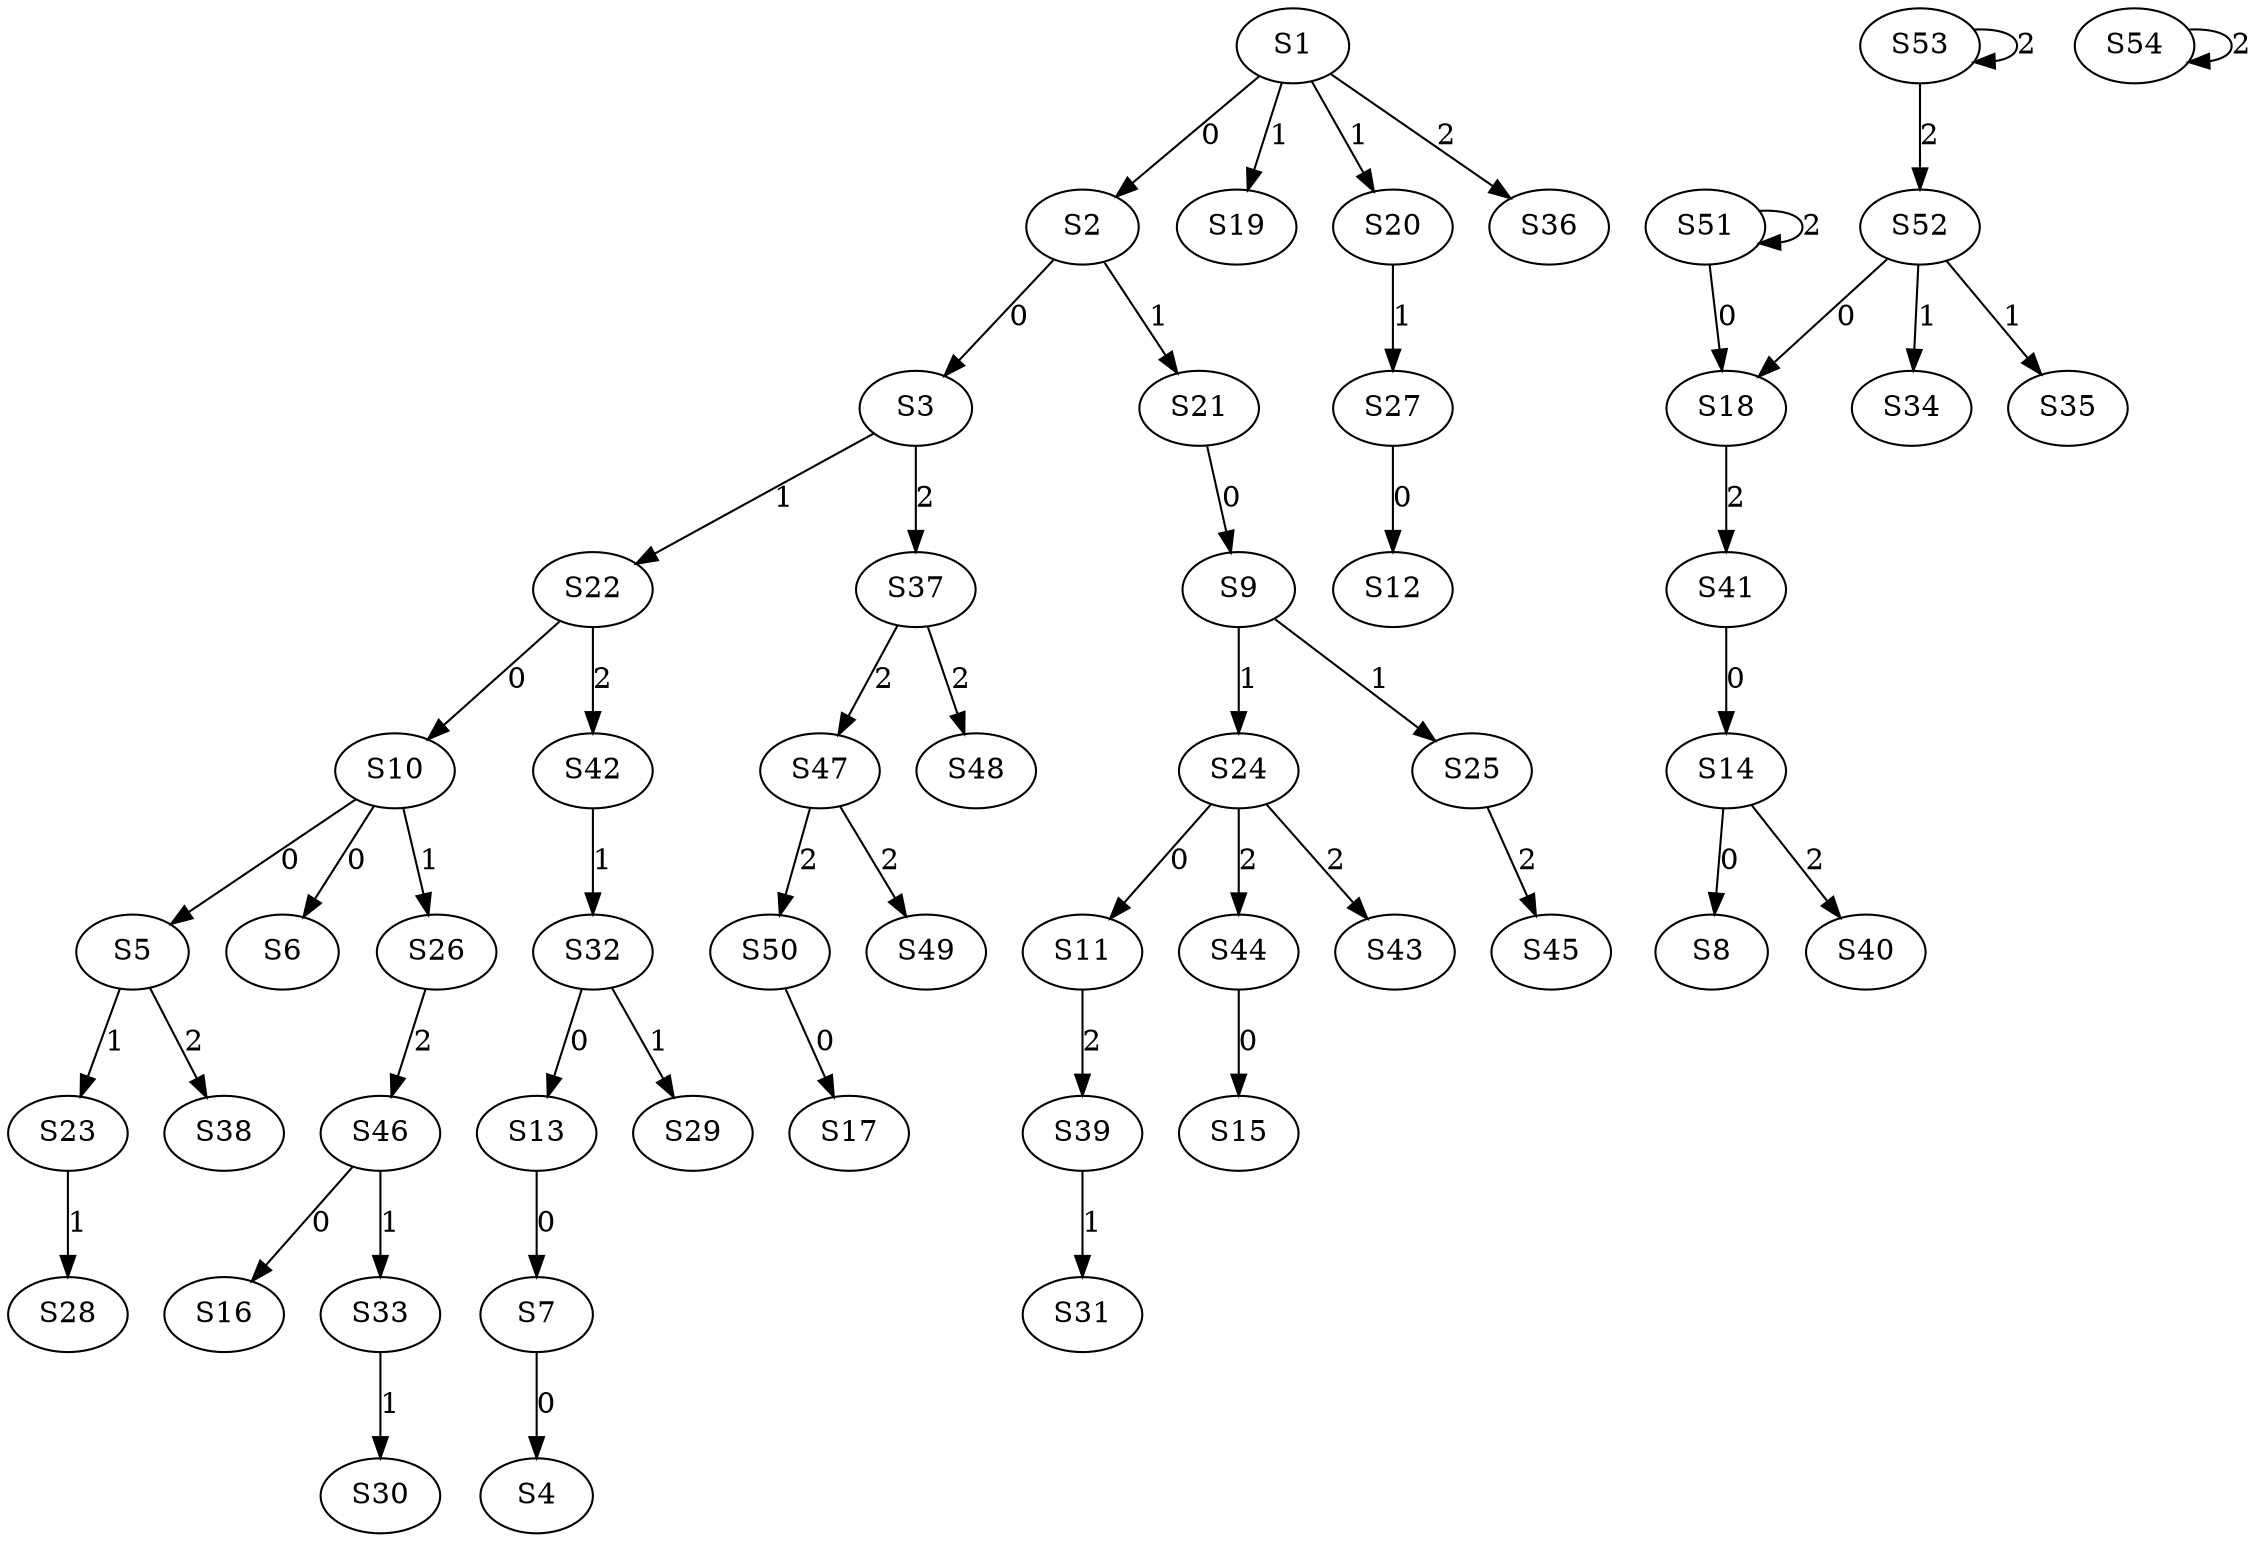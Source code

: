 strict digraph {
	S1 -> S2 [ label = 0 ];
	S2 -> S3 [ label = 0 ];
	S7 -> S4 [ label = 0 ];
	S10 -> S5 [ label = 0 ];
	S10 -> S6 [ label = 0 ];
	S13 -> S7 [ label = 0 ];
	S14 -> S8 [ label = 0 ];
	S21 -> S9 [ label = 0 ];
	S22 -> S10 [ label = 0 ];
	S24 -> S11 [ label = 0 ];
	S27 -> S12 [ label = 0 ];
	S32 -> S13 [ label = 0 ];
	S41 -> S14 [ label = 0 ];
	S44 -> S15 [ label = 0 ];
	S46 -> S16 [ label = 0 ];
	S50 -> S17 [ label = 0 ];
	S51 -> S18 [ label = 0 ];
	S1 -> S19 [ label = 1 ];
	S1 -> S20 [ label = 1 ];
	S2 -> S21 [ label = 1 ];
	S3 -> S22 [ label = 1 ];
	S5 -> S23 [ label = 1 ];
	S9 -> S24 [ label = 1 ];
	S9 -> S25 [ label = 1 ];
	S10 -> S26 [ label = 1 ];
	S20 -> S27 [ label = 1 ];
	S23 -> S28 [ label = 1 ];
	S32 -> S29 [ label = 1 ];
	S33 -> S30 [ label = 1 ];
	S39 -> S31 [ label = 1 ];
	S42 -> S32 [ label = 1 ];
	S46 -> S33 [ label = 1 ];
	S52 -> S34 [ label = 1 ];
	S52 -> S35 [ label = 1 ];
	S1 -> S36 [ label = 2 ];
	S3 -> S37 [ label = 2 ];
	S5 -> S38 [ label = 2 ];
	S11 -> S39 [ label = 2 ];
	S14 -> S40 [ label = 2 ];
	S18 -> S41 [ label = 2 ];
	S22 -> S42 [ label = 2 ];
	S24 -> S43 [ label = 2 ];
	S24 -> S44 [ label = 2 ];
	S25 -> S45 [ label = 2 ];
	S26 -> S46 [ label = 2 ];
	S37 -> S47 [ label = 2 ];
	S37 -> S48 [ label = 2 ];
	S47 -> S49 [ label = 2 ];
	S47 -> S50 [ label = 2 ];
	S51 -> S51 [ label = 2 ];
	S53 -> S52 [ label = 2 ];
	S53 -> S53 [ label = 2 ];
	S54 -> S54 [ label = 2 ];
	S52 -> S18 [ label = 0 ];
}